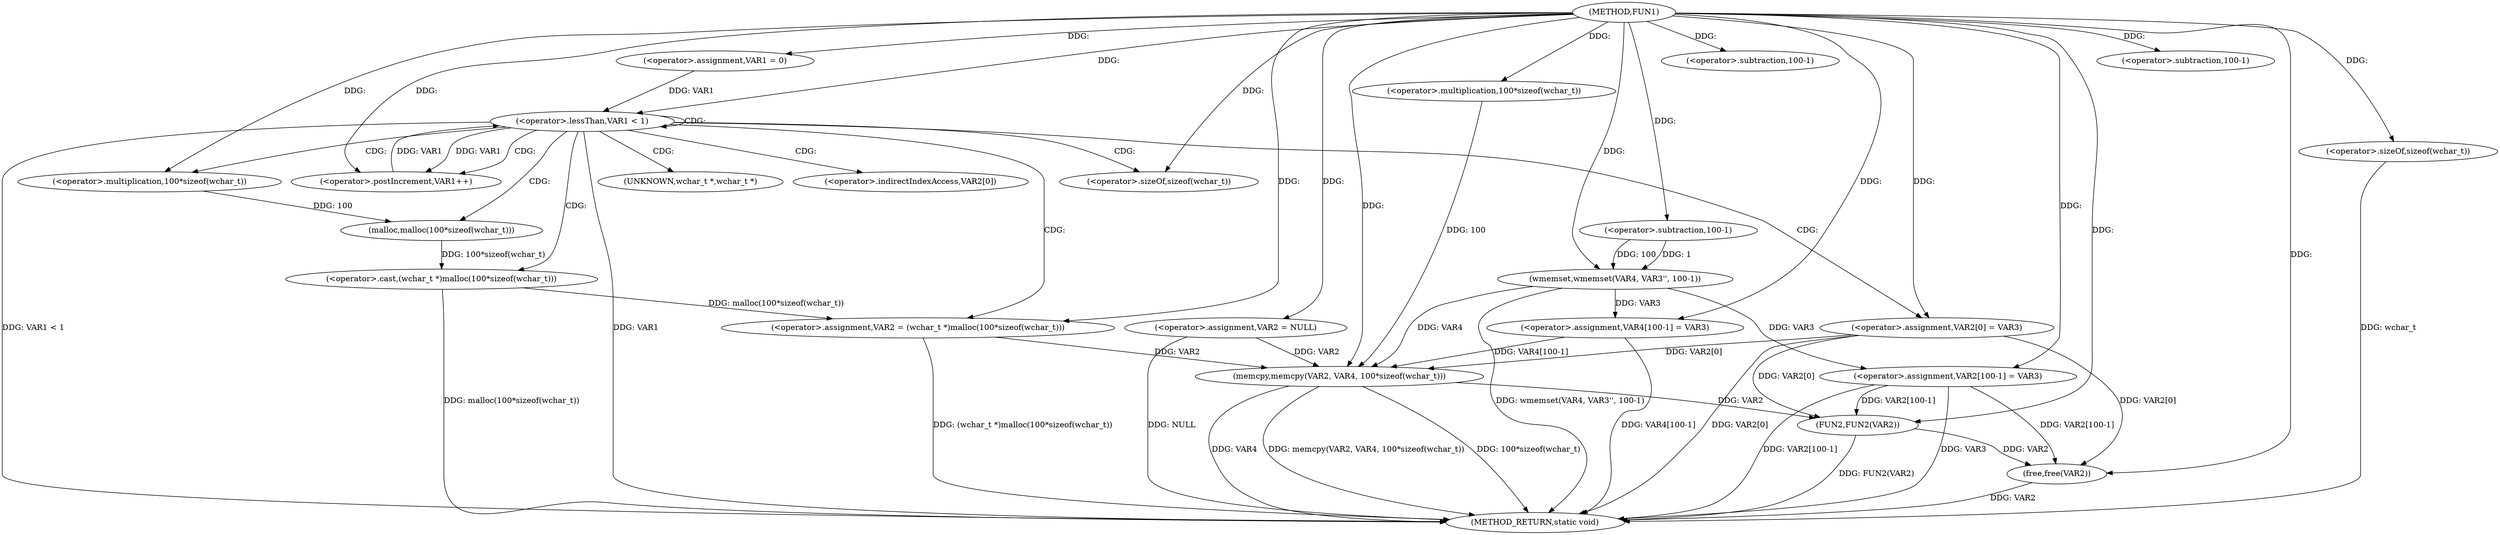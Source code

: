 digraph FUN1 {  
"1000100" [label = "(METHOD,FUN1)" ]
"1000164" [label = "(METHOD_RETURN,static void)" ]
"1000104" [label = "(<operator>.assignment,VAR2 = NULL)" ]
"1000108" [label = "(<operator>.assignment,VAR1 = 0)" ]
"1000111" [label = "(<operator>.lessThan,VAR1 < 1)" ]
"1000114" [label = "(<operator>.postIncrement,VAR1++)" ]
"1000117" [label = "(<operator>.assignment,VAR2 = (wchar_t *)malloc(100*sizeof(wchar_t)))" ]
"1000119" [label = "(<operator>.cast,(wchar_t *)malloc(100*sizeof(wchar_t)))" ]
"1000121" [label = "(malloc,malloc(100*sizeof(wchar_t)))" ]
"1000122" [label = "(<operator>.multiplication,100*sizeof(wchar_t))" ]
"1000124" [label = "(<operator>.sizeOf,sizeof(wchar_t))" ]
"1000126" [label = "(<operator>.assignment,VAR2[0] = VAR3)" ]
"1000133" [label = "(wmemset,wmemset(VAR4, VAR3'', 100-1))" ]
"1000136" [label = "(<operator>.subtraction,100-1)" ]
"1000139" [label = "(<operator>.assignment,VAR4[100-1] = VAR3)" ]
"1000142" [label = "(<operator>.subtraction,100-1)" ]
"1000146" [label = "(memcpy,memcpy(VAR2, VAR4, 100*sizeof(wchar_t)))" ]
"1000149" [label = "(<operator>.multiplication,100*sizeof(wchar_t))" ]
"1000151" [label = "(<operator>.sizeOf,sizeof(wchar_t))" ]
"1000153" [label = "(<operator>.assignment,VAR2[100-1] = VAR3)" ]
"1000156" [label = "(<operator>.subtraction,100-1)" ]
"1000160" [label = "(FUN2,FUN2(VAR2))" ]
"1000162" [label = "(free,free(VAR2))" ]
"1000120" [label = "(UNKNOWN,wchar_t *,wchar_t *)" ]
"1000127" [label = "(<operator>.indirectIndexAccess,VAR2[0])" ]
  "1000119" -> "1000164"  [ label = "DDG: malloc(100*sizeof(wchar_t))"] 
  "1000153" -> "1000164"  [ label = "DDG: VAR2[100-1]"] 
  "1000117" -> "1000164"  [ label = "DDG: (wchar_t *)malloc(100*sizeof(wchar_t))"] 
  "1000111" -> "1000164"  [ label = "DDG: VAR1 < 1"] 
  "1000104" -> "1000164"  [ label = "DDG: NULL"] 
  "1000153" -> "1000164"  [ label = "DDG: VAR3"] 
  "1000160" -> "1000164"  [ label = "DDG: FUN2(VAR2)"] 
  "1000139" -> "1000164"  [ label = "DDG: VAR4[100-1]"] 
  "1000151" -> "1000164"  [ label = "DDG: wchar_t"] 
  "1000146" -> "1000164"  [ label = "DDG: 100*sizeof(wchar_t)"] 
  "1000146" -> "1000164"  [ label = "DDG: VAR4"] 
  "1000126" -> "1000164"  [ label = "DDG: VAR2[0]"] 
  "1000133" -> "1000164"  [ label = "DDG: wmemset(VAR4, VAR3'', 100-1)"] 
  "1000111" -> "1000164"  [ label = "DDG: VAR1"] 
  "1000162" -> "1000164"  [ label = "DDG: VAR2"] 
  "1000146" -> "1000164"  [ label = "DDG: memcpy(VAR2, VAR4, 100*sizeof(wchar_t))"] 
  "1000100" -> "1000104"  [ label = "DDG: "] 
  "1000100" -> "1000108"  [ label = "DDG: "] 
  "1000114" -> "1000111"  [ label = "DDG: VAR1"] 
  "1000108" -> "1000111"  [ label = "DDG: VAR1"] 
  "1000100" -> "1000111"  [ label = "DDG: "] 
  "1000111" -> "1000114"  [ label = "DDG: VAR1"] 
  "1000100" -> "1000114"  [ label = "DDG: "] 
  "1000119" -> "1000117"  [ label = "DDG: malloc(100*sizeof(wchar_t))"] 
  "1000100" -> "1000117"  [ label = "DDG: "] 
  "1000121" -> "1000119"  [ label = "DDG: 100*sizeof(wchar_t)"] 
  "1000122" -> "1000121"  [ label = "DDG: 100"] 
  "1000100" -> "1000122"  [ label = "DDG: "] 
  "1000100" -> "1000124"  [ label = "DDG: "] 
  "1000100" -> "1000126"  [ label = "DDG: "] 
  "1000100" -> "1000133"  [ label = "DDG: "] 
  "1000136" -> "1000133"  [ label = "DDG: 100"] 
  "1000136" -> "1000133"  [ label = "DDG: 1"] 
  "1000100" -> "1000136"  [ label = "DDG: "] 
  "1000133" -> "1000139"  [ label = "DDG: VAR3"] 
  "1000100" -> "1000139"  [ label = "DDG: "] 
  "1000100" -> "1000142"  [ label = "DDG: "] 
  "1000104" -> "1000146"  [ label = "DDG: VAR2"] 
  "1000126" -> "1000146"  [ label = "DDG: VAR2[0]"] 
  "1000117" -> "1000146"  [ label = "DDG: VAR2"] 
  "1000100" -> "1000146"  [ label = "DDG: "] 
  "1000139" -> "1000146"  [ label = "DDG: VAR4[100-1]"] 
  "1000133" -> "1000146"  [ label = "DDG: VAR4"] 
  "1000149" -> "1000146"  [ label = "DDG: 100"] 
  "1000100" -> "1000149"  [ label = "DDG: "] 
  "1000100" -> "1000151"  [ label = "DDG: "] 
  "1000100" -> "1000153"  [ label = "DDG: "] 
  "1000133" -> "1000153"  [ label = "DDG: VAR3"] 
  "1000100" -> "1000156"  [ label = "DDG: "] 
  "1000126" -> "1000160"  [ label = "DDG: VAR2[0]"] 
  "1000153" -> "1000160"  [ label = "DDG: VAR2[100-1]"] 
  "1000146" -> "1000160"  [ label = "DDG: VAR2"] 
  "1000100" -> "1000160"  [ label = "DDG: "] 
  "1000126" -> "1000162"  [ label = "DDG: VAR2[0]"] 
  "1000153" -> "1000162"  [ label = "DDG: VAR2[100-1]"] 
  "1000160" -> "1000162"  [ label = "DDG: VAR2"] 
  "1000100" -> "1000162"  [ label = "DDG: "] 
  "1000111" -> "1000121"  [ label = "CDG: "] 
  "1000111" -> "1000124"  [ label = "CDG: "] 
  "1000111" -> "1000119"  [ label = "CDG: "] 
  "1000111" -> "1000114"  [ label = "CDG: "] 
  "1000111" -> "1000120"  [ label = "CDG: "] 
  "1000111" -> "1000117"  [ label = "CDG: "] 
  "1000111" -> "1000127"  [ label = "CDG: "] 
  "1000111" -> "1000111"  [ label = "CDG: "] 
  "1000111" -> "1000122"  [ label = "CDG: "] 
  "1000111" -> "1000126"  [ label = "CDG: "] 
}
